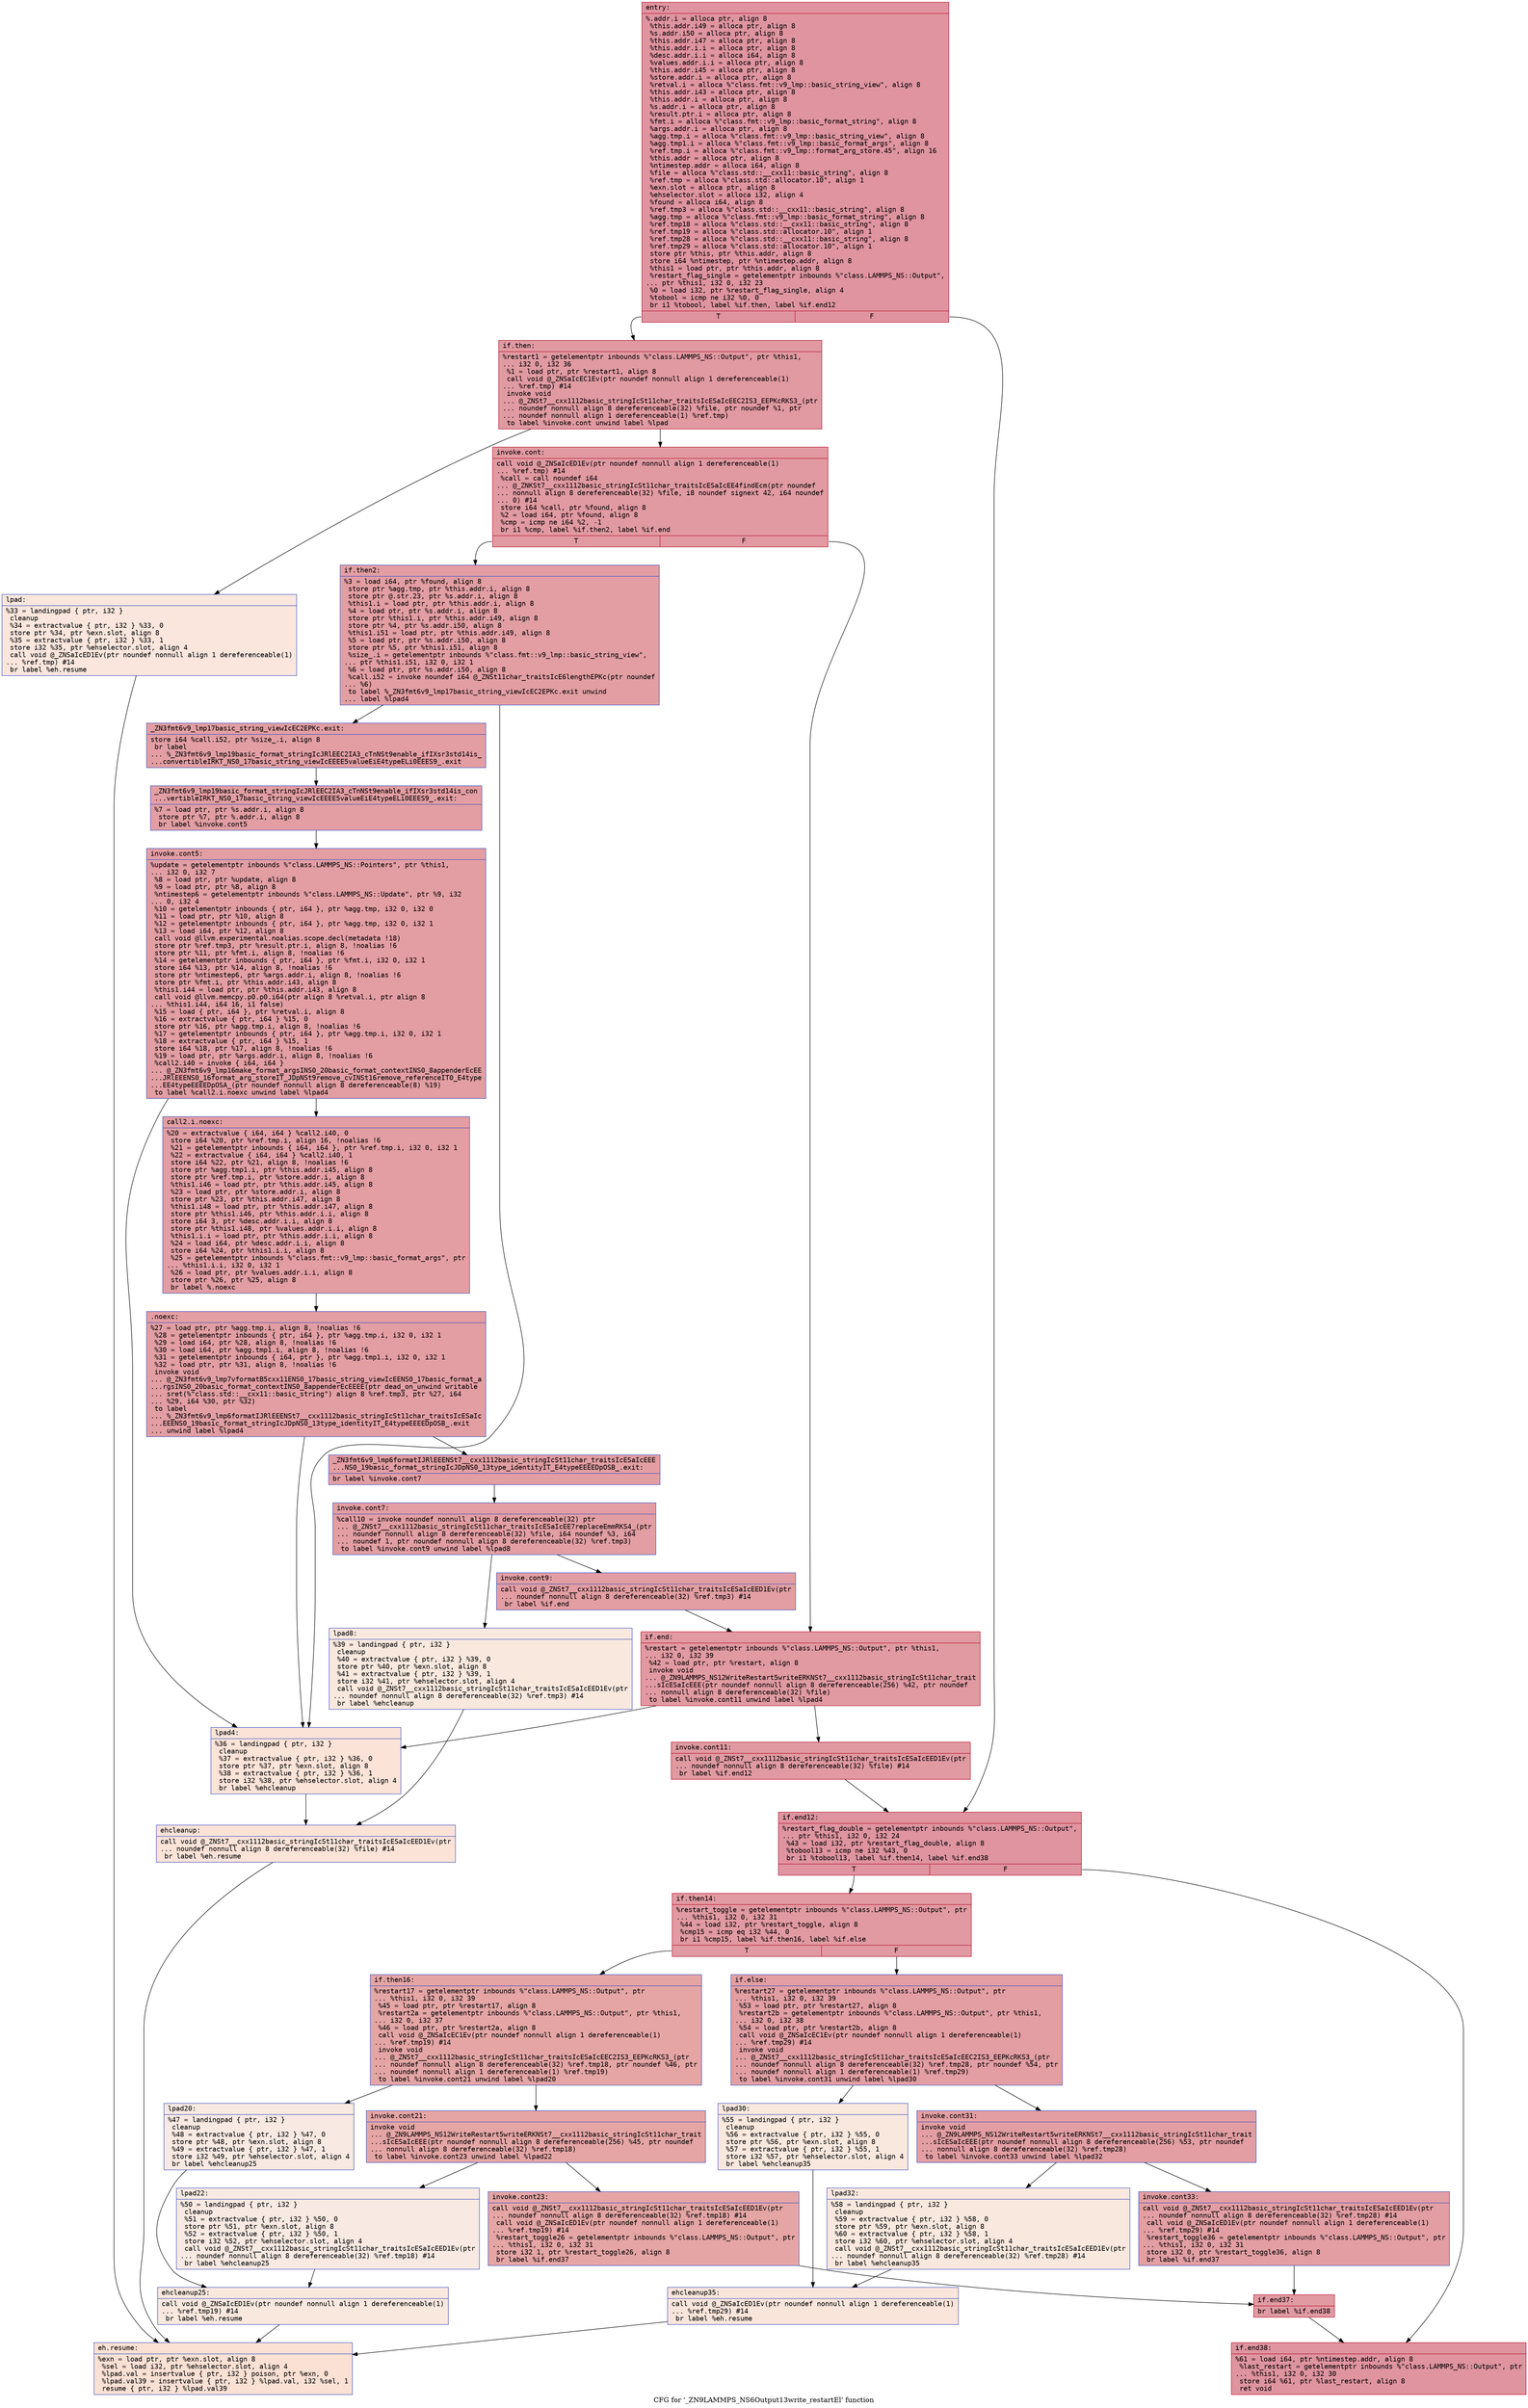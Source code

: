 digraph "CFG for '_ZN9LAMMPS_NS6Output13write_restartEl' function" {
	label="CFG for '_ZN9LAMMPS_NS6Output13write_restartEl' function";

	Node0x559d9a246f30 [shape=record,color="#b70d28ff", style=filled, fillcolor="#b70d2870" fontname="Courier",label="{entry:\l|  %.addr.i = alloca ptr, align 8\l  %this.addr.i49 = alloca ptr, align 8\l  %s.addr.i50 = alloca ptr, align 8\l  %this.addr.i47 = alloca ptr, align 8\l  %this.addr.i.i = alloca ptr, align 8\l  %desc.addr.i.i = alloca i64, align 8\l  %values.addr.i.i = alloca ptr, align 8\l  %this.addr.i45 = alloca ptr, align 8\l  %store.addr.i = alloca ptr, align 8\l  %retval.i = alloca %\"class.fmt::v9_lmp::basic_string_view\", align 8\l  %this.addr.i43 = alloca ptr, align 8\l  %this.addr.i = alloca ptr, align 8\l  %s.addr.i = alloca ptr, align 8\l  %result.ptr.i = alloca ptr, align 8\l  %fmt.i = alloca %\"class.fmt::v9_lmp::basic_format_string\", align 8\l  %args.addr.i = alloca ptr, align 8\l  %agg.tmp.i = alloca %\"class.fmt::v9_lmp::basic_string_view\", align 8\l  %agg.tmp1.i = alloca %\"class.fmt::v9_lmp::basic_format_args\", align 8\l  %ref.tmp.i = alloca %\"class.fmt::v9_lmp::format_arg_store.45\", align 16\l  %this.addr = alloca ptr, align 8\l  %ntimestep.addr = alloca i64, align 8\l  %file = alloca %\"class.std::__cxx11::basic_string\", align 8\l  %ref.tmp = alloca %\"class.std::allocator.10\", align 1\l  %exn.slot = alloca ptr, align 8\l  %ehselector.slot = alloca i32, align 4\l  %found = alloca i64, align 8\l  %ref.tmp3 = alloca %\"class.std::__cxx11::basic_string\", align 8\l  %agg.tmp = alloca %\"class.fmt::v9_lmp::basic_format_string\", align 8\l  %ref.tmp18 = alloca %\"class.std::__cxx11::basic_string\", align 8\l  %ref.tmp19 = alloca %\"class.std::allocator.10\", align 1\l  %ref.tmp28 = alloca %\"class.std::__cxx11::basic_string\", align 8\l  %ref.tmp29 = alloca %\"class.std::allocator.10\", align 1\l  store ptr %this, ptr %this.addr, align 8\l  store i64 %ntimestep, ptr %ntimestep.addr, align 8\l  %this1 = load ptr, ptr %this.addr, align 8\l  %restart_flag_single = getelementptr inbounds %\"class.LAMMPS_NS::Output\",\l... ptr %this1, i32 0, i32 23\l  %0 = load i32, ptr %restart_flag_single, align 4\l  %tobool = icmp ne i32 %0, 0\l  br i1 %tobool, label %if.then, label %if.end12\l|{<s0>T|<s1>F}}"];
	Node0x559d9a246f30:s0 -> Node0x559d9a248c80[tooltip="entry -> if.then\nProbability 62.50%" ];
	Node0x559d9a246f30:s1 -> Node0x559d9a248cf0[tooltip="entry -> if.end12\nProbability 37.50%" ];
	Node0x559d9a248c80 [shape=record,color="#b70d28ff", style=filled, fillcolor="#bb1b2c70" fontname="Courier",label="{if.then:\l|  %restart1 = getelementptr inbounds %\"class.LAMMPS_NS::Output\", ptr %this1,\l... i32 0, i32 36\l  %1 = load ptr, ptr %restart1, align 8\l  call void @_ZNSaIcEC1Ev(ptr noundef nonnull align 1 dereferenceable(1)\l... %ref.tmp) #14\l  invoke void\l... @_ZNSt7__cxx1112basic_stringIcSt11char_traitsIcESaIcEEC2IS3_EEPKcRKS3_(ptr\l... noundef nonnull align 8 dereferenceable(32) %file, ptr noundef %1, ptr\l... noundef nonnull align 1 dereferenceable(1) %ref.tmp)\l          to label %invoke.cont unwind label %lpad\l}"];
	Node0x559d9a248c80 -> Node0x559d9a2490b0[tooltip="if.then -> invoke.cont\nProbability 100.00%" ];
	Node0x559d9a248c80 -> Node0x559d9a249100[tooltip="if.then -> lpad\nProbability 0.00%" ];
	Node0x559d9a2490b0 [shape=record,color="#b70d28ff", style=filled, fillcolor="#bb1b2c70" fontname="Courier",label="{invoke.cont:\l|  call void @_ZNSaIcED1Ev(ptr noundef nonnull align 1 dereferenceable(1)\l... %ref.tmp) #14\l  %call = call noundef i64\l... @_ZNKSt7__cxx1112basic_stringIcSt11char_traitsIcESaIcEE4findEcm(ptr noundef\l... nonnull align 8 dereferenceable(32) %file, i8 noundef signext 42, i64 noundef\l... 0) #14\l  store i64 %call, ptr %found, align 8\l  %2 = load i64, ptr %found, align 8\l  %cmp = icmp ne i64 %2, -1\l  br i1 %cmp, label %if.then2, label %if.end\l|{<s0>T|<s1>F}}"];
	Node0x559d9a2490b0:s0 -> Node0x559d9a249430[tooltip="invoke.cont -> if.then2\nProbability 62.50%" ];
	Node0x559d9a2490b0:s1 -> Node0x559d9a2496c0[tooltip="invoke.cont -> if.end\nProbability 37.50%" ];
	Node0x559d9a249430 [shape=record,color="#3d50c3ff", style=filled, fillcolor="#be242e70" fontname="Courier",label="{if.then2:\l|  %3 = load i64, ptr %found, align 8\l  store ptr %agg.tmp, ptr %this.addr.i, align 8\l  store ptr @.str.23, ptr %s.addr.i, align 8\l  %this1.i = load ptr, ptr %this.addr.i, align 8\l  %4 = load ptr, ptr %s.addr.i, align 8\l  store ptr %this1.i, ptr %this.addr.i49, align 8\l  store ptr %4, ptr %s.addr.i50, align 8\l  %this1.i51 = load ptr, ptr %this.addr.i49, align 8\l  %5 = load ptr, ptr %s.addr.i50, align 8\l  store ptr %5, ptr %this1.i51, align 8\l  %size_.i = getelementptr inbounds %\"class.fmt::v9_lmp::basic_string_view\",\l... ptr %this1.i51, i32 0, i32 1\l  %6 = load ptr, ptr %s.addr.i50, align 8\l  %call.i52 = invoke noundef i64 @_ZNSt11char_traitsIcE6lengthEPKc(ptr noundef\l... %6)\l          to label %_ZN3fmt6v9_lmp17basic_string_viewIcEC2EPKc.exit unwind\l... label %lpad4\l}"];
	Node0x559d9a249430 -> Node0x559d9a24a330[tooltip="if.then2 -> _ZN3fmt6v9_lmp17basic_string_viewIcEC2EPKc.exit\nProbability 100.00%" ];
	Node0x559d9a249430 -> Node0x559d9a24a410[tooltip="if.then2 -> lpad4\nProbability 0.00%" ];
	Node0x559d9a24a330 [shape=record,color="#3d50c3ff", style=filled, fillcolor="#be242e70" fontname="Courier",label="{_ZN3fmt6v9_lmp17basic_string_viewIcEC2EPKc.exit:\l|  store i64 %call.i52, ptr %size_.i, align 8\l  br label\l... %_ZN3fmt6v9_lmp19basic_format_stringIcJRlEEC2IA3_cTnNSt9enable_ifIXsr3std14is_\l...convertibleIRKT_NS0_17basic_string_viewIcEEEE5valueEiE4typeELi0EEES9_.exit\l}"];
	Node0x559d9a24a330 -> Node0x559d9a24a6e0[tooltip="_ZN3fmt6v9_lmp17basic_string_viewIcEC2EPKc.exit -> _ZN3fmt6v9_lmp19basic_format_stringIcJRlEEC2IA3_cTnNSt9enable_ifIXsr3std14is_convertibleIRKT_NS0_17basic_string_viewIcEEEE5valueEiE4typeELi0EEES9_.exit\nProbability 100.00%" ];
	Node0x559d9a24a6e0 [shape=record,color="#3d50c3ff", style=filled, fillcolor="#be242e70" fontname="Courier",label="{_ZN3fmt6v9_lmp19basic_format_stringIcJRlEEC2IA3_cTnNSt9enable_ifIXsr3std14is_con\l...vertibleIRKT_NS0_17basic_string_viewIcEEEE5valueEiE4typeELi0EEES9_.exit:\l|  %7 = load ptr, ptr %s.addr.i, align 8\l  store ptr %7, ptr %.addr.i, align 8\l  br label %invoke.cont5\l}"];
	Node0x559d9a24a6e0 -> Node0x559d9a24aa20[tooltip="_ZN3fmt6v9_lmp19basic_format_stringIcJRlEEC2IA3_cTnNSt9enable_ifIXsr3std14is_convertibleIRKT_NS0_17basic_string_viewIcEEEE5valueEiE4typeELi0EEES9_.exit -> invoke.cont5\nProbability 100.00%" ];
	Node0x559d9a24aa20 [shape=record,color="#3d50c3ff", style=filled, fillcolor="#be242e70" fontname="Courier",label="{invoke.cont5:\l|  %update = getelementptr inbounds %\"class.LAMMPS_NS::Pointers\", ptr %this1,\l... i32 0, i32 7\l  %8 = load ptr, ptr %update, align 8\l  %9 = load ptr, ptr %8, align 8\l  %ntimestep6 = getelementptr inbounds %\"class.LAMMPS_NS::Update\", ptr %9, i32\l... 0, i32 4\l  %10 = getelementptr inbounds \{ ptr, i64 \}, ptr %agg.tmp, i32 0, i32 0\l  %11 = load ptr, ptr %10, align 8\l  %12 = getelementptr inbounds \{ ptr, i64 \}, ptr %agg.tmp, i32 0, i32 1\l  %13 = load i64, ptr %12, align 8\l  call void @llvm.experimental.noalias.scope.decl(metadata !18)\l  store ptr %ref.tmp3, ptr %result.ptr.i, align 8, !noalias !6\l  store ptr %11, ptr %fmt.i, align 8, !noalias !6\l  %14 = getelementptr inbounds \{ ptr, i64 \}, ptr %fmt.i, i32 0, i32 1\l  store i64 %13, ptr %14, align 8, !noalias !6\l  store ptr %ntimestep6, ptr %args.addr.i, align 8, !noalias !6\l  store ptr %fmt.i, ptr %this.addr.i43, align 8\l  %this1.i44 = load ptr, ptr %this.addr.i43, align 8\l  call void @llvm.memcpy.p0.p0.i64(ptr align 8 %retval.i, ptr align 8\l... %this1.i44, i64 16, i1 false)\l  %15 = load \{ ptr, i64 \}, ptr %retval.i, align 8\l  %16 = extractvalue \{ ptr, i64 \} %15, 0\l  store ptr %16, ptr %agg.tmp.i, align 8, !noalias !6\l  %17 = getelementptr inbounds \{ ptr, i64 \}, ptr %agg.tmp.i, i32 0, i32 1\l  %18 = extractvalue \{ ptr, i64 \} %15, 1\l  store i64 %18, ptr %17, align 8, !noalias !6\l  %19 = load ptr, ptr %args.addr.i, align 8, !noalias !6\l  %call2.i40 = invoke \{ i64, i64 \}\l... @_ZN3fmt6v9_lmp16make_format_argsINS0_20basic_format_contextINS0_8appenderEcEE\l...JRlEEENS0_16format_arg_storeIT_JDpNSt9remove_cvINSt16remove_referenceIT0_E4type\l...EE4typeEEEEDpOSA_(ptr noundef nonnull align 8 dereferenceable(8) %19)\l          to label %call2.i.noexc unwind label %lpad4\l}"];
	Node0x559d9a24aa20 -> Node0x559d9a24c290[tooltip="invoke.cont5 -> call2.i.noexc\nProbability 100.00%" ];
	Node0x559d9a24aa20 -> Node0x559d9a24a410[tooltip="invoke.cont5 -> lpad4\nProbability 0.00%" ];
	Node0x559d9a24c290 [shape=record,color="#3d50c3ff", style=filled, fillcolor="#be242e70" fontname="Courier",label="{call2.i.noexc:\l|  %20 = extractvalue \{ i64, i64 \} %call2.i40, 0\l  store i64 %20, ptr %ref.tmp.i, align 16, !noalias !6\l  %21 = getelementptr inbounds \{ i64, i64 \}, ptr %ref.tmp.i, i32 0, i32 1\l  %22 = extractvalue \{ i64, i64 \} %call2.i40, 1\l  store i64 %22, ptr %21, align 8, !noalias !6\l  store ptr %agg.tmp1.i, ptr %this.addr.i45, align 8\l  store ptr %ref.tmp.i, ptr %store.addr.i, align 8\l  %this1.i46 = load ptr, ptr %this.addr.i45, align 8\l  %23 = load ptr, ptr %store.addr.i, align 8\l  store ptr %23, ptr %this.addr.i47, align 8\l  %this1.i48 = load ptr, ptr %this.addr.i47, align 8\l  store ptr %this1.i46, ptr %this.addr.i.i, align 8\l  store i64 3, ptr %desc.addr.i.i, align 8\l  store ptr %this1.i48, ptr %values.addr.i.i, align 8\l  %this1.i.i = load ptr, ptr %this.addr.i.i, align 8\l  %24 = load i64, ptr %desc.addr.i.i, align 8\l  store i64 %24, ptr %this1.i.i, align 8\l  %25 = getelementptr inbounds %\"class.fmt::v9_lmp::basic_format_args\", ptr\l... %this1.i.i, i32 0, i32 1\l  %26 = load ptr, ptr %values.addr.i.i, align 8\l  store ptr %26, ptr %25, align 8\l  br label %.noexc\l}"];
	Node0x559d9a24c290 -> Node0x559d9a24cf10[tooltip="call2.i.noexc -> .noexc\nProbability 100.00%" ];
	Node0x559d9a24cf10 [shape=record,color="#3d50c3ff", style=filled, fillcolor="#be242e70" fontname="Courier",label="{.noexc:\l|  %27 = load ptr, ptr %agg.tmp.i, align 8, !noalias !6\l  %28 = getelementptr inbounds \{ ptr, i64 \}, ptr %agg.tmp.i, i32 0, i32 1\l  %29 = load i64, ptr %28, align 8, !noalias !6\l  %30 = load i64, ptr %agg.tmp1.i, align 8, !noalias !6\l  %31 = getelementptr inbounds \{ i64, ptr \}, ptr %agg.tmp1.i, i32 0, i32 1\l  %32 = load ptr, ptr %31, align 8, !noalias !6\l  invoke void\l... @_ZN3fmt6v9_lmp7vformatB5cxx11ENS0_17basic_string_viewIcEENS0_17basic_format_a\l...rgsINS0_20basic_format_contextINS0_8appenderEcEEEE(ptr dead_on_unwind writable\l... sret(%\"class.std::__cxx11::basic_string\") align 8 %ref.tmp3, ptr %27, i64\l... %29, i64 %30, ptr %32)\l          to label\l... %_ZN3fmt6v9_lmp6formatIJRlEEENSt7__cxx1112basic_stringIcSt11char_traitsIcESaIc\l...EEENS0_19basic_format_stringIcJDpNS0_13type_identityIT_E4typeEEEEDpOSB_.exit\l... unwind label %lpad4\l}"];
	Node0x559d9a24cf10 -> Node0x559d9a24d3e0[tooltip=".noexc -> _ZN3fmt6v9_lmp6formatIJRlEEENSt7__cxx1112basic_stringIcSt11char_traitsIcESaIcEEENS0_19basic_format_stringIcJDpNS0_13type_identityIT_E4typeEEEEDpOSB_.exit\nProbability 100.00%" ];
	Node0x559d9a24cf10 -> Node0x559d9a24a410[tooltip=".noexc -> lpad4\nProbability 0.00%" ];
	Node0x559d9a24d3e0 [shape=record,color="#3d50c3ff", style=filled, fillcolor="#be242e70" fontname="Courier",label="{_ZN3fmt6v9_lmp6formatIJRlEEENSt7__cxx1112basic_stringIcSt11char_traitsIcESaIcEEE\l...NS0_19basic_format_stringIcJDpNS0_13type_identityIT_E4typeEEEEDpOSB_.exit:\l|  br label %invoke.cont7\l}"];
	Node0x559d9a24d3e0 -> Node0x559d9a24d8b0[tooltip="_ZN3fmt6v9_lmp6formatIJRlEEENSt7__cxx1112basic_stringIcSt11char_traitsIcESaIcEEENS0_19basic_format_stringIcJDpNS0_13type_identityIT_E4typeEEEEDpOSB_.exit -> invoke.cont7\nProbability 100.00%" ];
	Node0x559d9a24d8b0 [shape=record,color="#3d50c3ff", style=filled, fillcolor="#be242e70" fontname="Courier",label="{invoke.cont7:\l|  %call10 = invoke noundef nonnull align 8 dereferenceable(32) ptr\l... @_ZNSt7__cxx1112basic_stringIcSt11char_traitsIcESaIcEE7replaceEmmRKS4_(ptr\l... noundef nonnull align 8 dereferenceable(32) %file, i64 noundef %3, i64\l... noundef 1, ptr noundef nonnull align 8 dereferenceable(32) %ref.tmp3)\l          to label %invoke.cont9 unwind label %lpad8\l}"];
	Node0x559d9a24d8b0 -> Node0x559d9a24d9c0[tooltip="invoke.cont7 -> invoke.cont9\nProbability 100.00%" ];
	Node0x559d9a24d8b0 -> Node0x559d9a24da40[tooltip="invoke.cont7 -> lpad8\nProbability 0.00%" ];
	Node0x559d9a24d9c0 [shape=record,color="#3d50c3ff", style=filled, fillcolor="#be242e70" fontname="Courier",label="{invoke.cont9:\l|  call void @_ZNSt7__cxx1112basic_stringIcSt11char_traitsIcESaIcEED1Ev(ptr\l... noundef nonnull align 8 dereferenceable(32) %ref.tmp3) #14\l  br label %if.end\l}"];
	Node0x559d9a24d9c0 -> Node0x559d9a2496c0[tooltip="invoke.cont9 -> if.end\nProbability 100.00%" ];
	Node0x559d9a249100 [shape=record,color="#3d50c3ff", style=filled, fillcolor="#f3c7b170" fontname="Courier",label="{lpad:\l|  %33 = landingpad \{ ptr, i32 \}\l          cleanup\l  %34 = extractvalue \{ ptr, i32 \} %33, 0\l  store ptr %34, ptr %exn.slot, align 8\l  %35 = extractvalue \{ ptr, i32 \} %33, 1\l  store i32 %35, ptr %ehselector.slot, align 4\l  call void @_ZNSaIcED1Ev(ptr noundef nonnull align 1 dereferenceable(1)\l... %ref.tmp) #14\l  br label %eh.resume\l}"];
	Node0x559d9a249100 -> Node0x559d9a24e070[tooltip="lpad -> eh.resume\nProbability 100.00%" ];
	Node0x559d9a24a410 [shape=record,color="#3d50c3ff", style=filled, fillcolor="#f6bfa670" fontname="Courier",label="{lpad4:\l|  %36 = landingpad \{ ptr, i32 \}\l          cleanup\l  %37 = extractvalue \{ ptr, i32 \} %36, 0\l  store ptr %37, ptr %exn.slot, align 8\l  %38 = extractvalue \{ ptr, i32 \} %36, 1\l  store i32 %38, ptr %ehselector.slot, align 4\l  br label %ehcleanup\l}"];
	Node0x559d9a24a410 -> Node0x559d9a24e3c0[tooltip="lpad4 -> ehcleanup\nProbability 100.00%" ];
	Node0x559d9a24da40 [shape=record,color="#3d50c3ff", style=filled, fillcolor="#f2cab570" fontname="Courier",label="{lpad8:\l|  %39 = landingpad \{ ptr, i32 \}\l          cleanup\l  %40 = extractvalue \{ ptr, i32 \} %39, 0\l  store ptr %40, ptr %exn.slot, align 8\l  %41 = extractvalue \{ ptr, i32 \} %39, 1\l  store i32 %41, ptr %ehselector.slot, align 4\l  call void @_ZNSt7__cxx1112basic_stringIcSt11char_traitsIcESaIcEED1Ev(ptr\l... noundef nonnull align 8 dereferenceable(32) %ref.tmp3) #14\l  br label %ehcleanup\l}"];
	Node0x559d9a24da40 -> Node0x559d9a24e3c0[tooltip="lpad8 -> ehcleanup\nProbability 100.00%" ];
	Node0x559d9a2496c0 [shape=record,color="#b70d28ff", style=filled, fillcolor="#bb1b2c70" fontname="Courier",label="{if.end:\l|  %restart = getelementptr inbounds %\"class.LAMMPS_NS::Output\", ptr %this1,\l... i32 0, i32 39\l  %42 = load ptr, ptr %restart, align 8\l  invoke void\l... @_ZN9LAMMPS_NS12WriteRestart5writeERKNSt7__cxx1112basic_stringIcSt11char_trait\l...sIcESaIcEEE(ptr noundef nonnull align 8 dereferenceable(256) %42, ptr noundef\l... nonnull align 8 dereferenceable(32) %file)\l          to label %invoke.cont11 unwind label %lpad4\l}"];
	Node0x559d9a2496c0 -> Node0x559d9a24e790[tooltip="if.end -> invoke.cont11\nProbability 100.00%" ];
	Node0x559d9a2496c0 -> Node0x559d9a24a410[tooltip="if.end -> lpad4\nProbability 0.00%" ];
	Node0x559d9a24e790 [shape=record,color="#b70d28ff", style=filled, fillcolor="#bb1b2c70" fontname="Courier",label="{invoke.cont11:\l|  call void @_ZNSt7__cxx1112basic_stringIcSt11char_traitsIcESaIcEED1Ev(ptr\l... noundef nonnull align 8 dereferenceable(32) %file) #14\l  br label %if.end12\l}"];
	Node0x559d9a24e790 -> Node0x559d9a248cf0[tooltip="invoke.cont11 -> if.end12\nProbability 100.00%" ];
	Node0x559d9a24e3c0 [shape=record,color="#3d50c3ff", style=filled, fillcolor="#f6bfa670" fontname="Courier",label="{ehcleanup:\l|  call void @_ZNSt7__cxx1112basic_stringIcSt11char_traitsIcESaIcEED1Ev(ptr\l... noundef nonnull align 8 dereferenceable(32) %file) #14\l  br label %eh.resume\l}"];
	Node0x559d9a24e3c0 -> Node0x559d9a24e070[tooltip="ehcleanup -> eh.resume\nProbability 100.00%" ];
	Node0x559d9a248cf0 [shape=record,color="#b70d28ff", style=filled, fillcolor="#b70d2870" fontname="Courier",label="{if.end12:\l|  %restart_flag_double = getelementptr inbounds %\"class.LAMMPS_NS::Output\",\l... ptr %this1, i32 0, i32 24\l  %43 = load i32, ptr %restart_flag_double, align 8\l  %tobool13 = icmp ne i32 %43, 0\l  br i1 %tobool13, label %if.then14, label %if.end38\l|{<s0>T|<s1>F}}"];
	Node0x559d9a248cf0:s0 -> Node0x559d9a24ed30[tooltip="if.end12 -> if.then14\nProbability 62.50%" ];
	Node0x559d9a248cf0:s1 -> Node0x559d9a24f210[tooltip="if.end12 -> if.end38\nProbability 37.50%" ];
	Node0x559d9a24ed30 [shape=record,color="#b70d28ff", style=filled, fillcolor="#bb1b2c70" fontname="Courier",label="{if.then14:\l|  %restart_toggle = getelementptr inbounds %\"class.LAMMPS_NS::Output\", ptr\l... %this1, i32 0, i32 31\l  %44 = load i32, ptr %restart_toggle, align 8\l  %cmp15 = icmp eq i32 %44, 0\l  br i1 %cmp15, label %if.then16, label %if.else\l|{<s0>T|<s1>F}}"];
	Node0x559d9a24ed30:s0 -> Node0x559d9a24f460[tooltip="if.then14 -> if.then16\nProbability 37.50%" ];
	Node0x559d9a24ed30:s1 -> Node0x559d9a24f4e0[tooltip="if.then14 -> if.else\nProbability 62.50%" ];
	Node0x559d9a24f460 [shape=record,color="#3d50c3ff", style=filled, fillcolor="#c5333470" fontname="Courier",label="{if.then16:\l|  %restart17 = getelementptr inbounds %\"class.LAMMPS_NS::Output\", ptr\l... %this1, i32 0, i32 39\l  %45 = load ptr, ptr %restart17, align 8\l  %restart2a = getelementptr inbounds %\"class.LAMMPS_NS::Output\", ptr %this1,\l... i32 0, i32 37\l  %46 = load ptr, ptr %restart2a, align 8\l  call void @_ZNSaIcEC1Ev(ptr noundef nonnull align 1 dereferenceable(1)\l... %ref.tmp19) #14\l  invoke void\l... @_ZNSt7__cxx1112basic_stringIcSt11char_traitsIcESaIcEEC2IS3_EEPKcRKS3_(ptr\l... noundef nonnull align 8 dereferenceable(32) %ref.tmp18, ptr noundef %46, ptr\l... noundef nonnull align 1 dereferenceable(1) %ref.tmp19)\l          to label %invoke.cont21 unwind label %lpad20\l}"];
	Node0x559d9a24f460 -> Node0x559d9a24f9b0[tooltip="if.then16 -> invoke.cont21\nProbability 100.00%" ];
	Node0x559d9a24f460 -> Node0x559d9a24fa30[tooltip="if.then16 -> lpad20\nProbability 0.00%" ];
	Node0x559d9a24f9b0 [shape=record,color="#3d50c3ff", style=filled, fillcolor="#c5333470" fontname="Courier",label="{invoke.cont21:\l|  invoke void\l... @_ZN9LAMMPS_NS12WriteRestart5writeERKNSt7__cxx1112basic_stringIcSt11char_trait\l...sIcESaIcEEE(ptr noundef nonnull align 8 dereferenceable(256) %45, ptr noundef\l... nonnull align 8 dereferenceable(32) %ref.tmp18)\l          to label %invoke.cont23 unwind label %lpad22\l}"];
	Node0x559d9a24f9b0 -> Node0x559d9a24f960[tooltip="invoke.cont21 -> invoke.cont23\nProbability 100.00%" ];
	Node0x559d9a24f9b0 -> Node0x559d9a24fd30[tooltip="invoke.cont21 -> lpad22\nProbability 0.00%" ];
	Node0x559d9a24f960 [shape=record,color="#3d50c3ff", style=filled, fillcolor="#c5333470" fontname="Courier",label="{invoke.cont23:\l|  call void @_ZNSt7__cxx1112basic_stringIcSt11char_traitsIcESaIcEED1Ev(ptr\l... noundef nonnull align 8 dereferenceable(32) %ref.tmp18) #14\l  call void @_ZNSaIcED1Ev(ptr noundef nonnull align 1 dereferenceable(1)\l... %ref.tmp19) #14\l  %restart_toggle26 = getelementptr inbounds %\"class.LAMMPS_NS::Output\", ptr\l... %this1, i32 0, i32 31\l  store i32 1, ptr %restart_toggle26, align 8\l  br label %if.end37\l}"];
	Node0x559d9a24f960 -> Node0x559d9a2503e0[tooltip="invoke.cont23 -> if.end37\nProbability 100.00%" ];
	Node0x559d9a24fa30 [shape=record,color="#3d50c3ff", style=filled, fillcolor="#efcebd70" fontname="Courier",label="{lpad20:\l|  %47 = landingpad \{ ptr, i32 \}\l          cleanup\l  %48 = extractvalue \{ ptr, i32 \} %47, 0\l  store ptr %48, ptr %exn.slot, align 8\l  %49 = extractvalue \{ ptr, i32 \} %47, 1\l  store i32 %49, ptr %ehselector.slot, align 4\l  br label %ehcleanup25\l}"];
	Node0x559d9a24fa30 -> Node0x559d9a250ea0[tooltip="lpad20 -> ehcleanup25\nProbability 100.00%" ];
	Node0x559d9a24fd30 [shape=record,color="#3d50c3ff", style=filled, fillcolor="#efcebd70" fontname="Courier",label="{lpad22:\l|  %50 = landingpad \{ ptr, i32 \}\l          cleanup\l  %51 = extractvalue \{ ptr, i32 \} %50, 0\l  store ptr %51, ptr %exn.slot, align 8\l  %52 = extractvalue \{ ptr, i32 \} %50, 1\l  store i32 %52, ptr %ehselector.slot, align 4\l  call void @_ZNSt7__cxx1112basic_stringIcSt11char_traitsIcESaIcEED1Ev(ptr\l... noundef nonnull align 8 dereferenceable(32) %ref.tmp18) #14\l  br label %ehcleanup25\l}"];
	Node0x559d9a24fd30 -> Node0x559d9a250ea0[tooltip="lpad22 -> ehcleanup25\nProbability 100.00%" ];
	Node0x559d9a250ea0 [shape=record,color="#3d50c3ff", style=filled, fillcolor="#f2cab570" fontname="Courier",label="{ehcleanup25:\l|  call void @_ZNSaIcED1Ev(ptr noundef nonnull align 1 dereferenceable(1)\l... %ref.tmp19) #14\l  br label %eh.resume\l}"];
	Node0x559d9a250ea0 -> Node0x559d9a24e070[tooltip="ehcleanup25 -> eh.resume\nProbability 100.00%" ];
	Node0x559d9a24f4e0 [shape=record,color="#3d50c3ff", style=filled, fillcolor="#be242e70" fontname="Courier",label="{if.else:\l|  %restart27 = getelementptr inbounds %\"class.LAMMPS_NS::Output\", ptr\l... %this1, i32 0, i32 39\l  %53 = load ptr, ptr %restart27, align 8\l  %restart2b = getelementptr inbounds %\"class.LAMMPS_NS::Output\", ptr %this1,\l... i32 0, i32 38\l  %54 = load ptr, ptr %restart2b, align 8\l  call void @_ZNSaIcEC1Ev(ptr noundef nonnull align 1 dereferenceable(1)\l... %ref.tmp29) #14\l  invoke void\l... @_ZNSt7__cxx1112basic_stringIcSt11char_traitsIcESaIcEEC2IS3_EEPKcRKS3_(ptr\l... noundef nonnull align 8 dereferenceable(32) %ref.tmp28, ptr noundef %54, ptr\l... noundef nonnull align 1 dereferenceable(1) %ref.tmp29)\l          to label %invoke.cont31 unwind label %lpad30\l}"];
	Node0x559d9a24f4e0 -> Node0x559d9a251900[tooltip="if.else -> invoke.cont31\nProbability 100.00%" ];
	Node0x559d9a24f4e0 -> Node0x559d9a251980[tooltip="if.else -> lpad30\nProbability 0.00%" ];
	Node0x559d9a251900 [shape=record,color="#3d50c3ff", style=filled, fillcolor="#be242e70" fontname="Courier",label="{invoke.cont31:\l|  invoke void\l... @_ZN9LAMMPS_NS12WriteRestart5writeERKNSt7__cxx1112basic_stringIcSt11char_trait\l...sIcESaIcEEE(ptr noundef nonnull align 8 dereferenceable(256) %53, ptr noundef\l... nonnull align 8 dereferenceable(32) %ref.tmp28)\l          to label %invoke.cont33 unwind label %lpad32\l}"];
	Node0x559d9a251900 -> Node0x559d9a2518b0[tooltip="invoke.cont31 -> invoke.cont33\nProbability 100.00%" ];
	Node0x559d9a251900 -> Node0x559d9a251c20[tooltip="invoke.cont31 -> lpad32\nProbability 0.00%" ];
	Node0x559d9a2518b0 [shape=record,color="#3d50c3ff", style=filled, fillcolor="#be242e70" fontname="Courier",label="{invoke.cont33:\l|  call void @_ZNSt7__cxx1112basic_stringIcSt11char_traitsIcESaIcEED1Ev(ptr\l... noundef nonnull align 8 dereferenceable(32) %ref.tmp28) #14\l  call void @_ZNSaIcED1Ev(ptr noundef nonnull align 1 dereferenceable(1)\l... %ref.tmp29) #14\l  %restart_toggle36 = getelementptr inbounds %\"class.LAMMPS_NS::Output\", ptr\l... %this1, i32 0, i32 31\l  store i32 0, ptr %restart_toggle36, align 8\l  br label %if.end37\l}"];
	Node0x559d9a2518b0 -> Node0x559d9a2503e0[tooltip="invoke.cont33 -> if.end37\nProbability 100.00%" ];
	Node0x559d9a251980 [shape=record,color="#3d50c3ff", style=filled, fillcolor="#f2cab570" fontname="Courier",label="{lpad30:\l|  %55 = landingpad \{ ptr, i32 \}\l          cleanup\l  %56 = extractvalue \{ ptr, i32 \} %55, 0\l  store ptr %56, ptr %exn.slot, align 8\l  %57 = extractvalue \{ ptr, i32 \} %55, 1\l  store i32 %57, ptr %ehselector.slot, align 4\l  br label %ehcleanup35\l}"];
	Node0x559d9a251980 -> Node0x559d9a24a070[tooltip="lpad30 -> ehcleanup35\nProbability 100.00%" ];
	Node0x559d9a251c20 [shape=record,color="#3d50c3ff", style=filled, fillcolor="#f2cab570" fontname="Courier",label="{lpad32:\l|  %58 = landingpad \{ ptr, i32 \}\l          cleanup\l  %59 = extractvalue \{ ptr, i32 \} %58, 0\l  store ptr %59, ptr %exn.slot, align 8\l  %60 = extractvalue \{ ptr, i32 \} %58, 1\l  store i32 %60, ptr %ehselector.slot, align 4\l  call void @_ZNSt7__cxx1112basic_stringIcSt11char_traitsIcESaIcEED1Ev(ptr\l... noundef nonnull align 8 dereferenceable(32) %ref.tmp28) #14\l  br label %ehcleanup35\l}"];
	Node0x559d9a251c20 -> Node0x559d9a24a070[tooltip="lpad32 -> ehcleanup35\nProbability 100.00%" ];
	Node0x559d9a24a070 [shape=record,color="#3d50c3ff", style=filled, fillcolor="#f4c5ad70" fontname="Courier",label="{ehcleanup35:\l|  call void @_ZNSaIcED1Ev(ptr noundef nonnull align 1 dereferenceable(1)\l... %ref.tmp29) #14\l  br label %eh.resume\l}"];
	Node0x559d9a24a070 -> Node0x559d9a24e070[tooltip="ehcleanup35 -> eh.resume\nProbability 100.00%" ];
	Node0x559d9a2503e0 [shape=record,color="#b70d28ff", style=filled, fillcolor="#bb1b2c70" fontname="Courier",label="{if.end37:\l|  br label %if.end38\l}"];
	Node0x559d9a2503e0 -> Node0x559d9a24f210[tooltip="if.end37 -> if.end38\nProbability 100.00%" ];
	Node0x559d9a24f210 [shape=record,color="#b70d28ff", style=filled, fillcolor="#b70d2870" fontname="Courier",label="{if.end38:\l|  %61 = load i64, ptr %ntimestep.addr, align 8\l  %last_restart = getelementptr inbounds %\"class.LAMMPS_NS::Output\", ptr\l... %this1, i32 0, i32 30\l  store i64 %61, ptr %last_restart, align 8\l  ret void\l}"];
	Node0x559d9a24e070 [shape=record,color="#3d50c3ff", style=filled, fillcolor="#f7b99e70" fontname="Courier",label="{eh.resume:\l|  %exn = load ptr, ptr %exn.slot, align 8\l  %sel = load i32, ptr %ehselector.slot, align 4\l  %lpad.val = insertvalue \{ ptr, i32 \} poison, ptr %exn, 0\l  %lpad.val39 = insertvalue \{ ptr, i32 \} %lpad.val, i32 %sel, 1\l  resume \{ ptr, i32 \} %lpad.val39\l}"];
}

